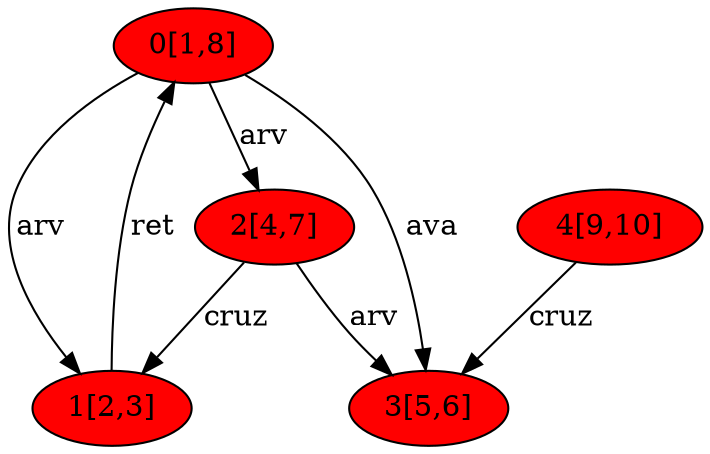 digraph G {
	//Nodes
	0[label = "0[1,8]" fillcolor="red", style="filled"];
	1[label = "1[2,3]" fillcolor="red", style="filled"];
	2[label = "2[4,7]" fillcolor="red", style="filled"];
	3[label = "3[5,6]" fillcolor="red", style="filled"];
	4[label = "4[9,10]" fillcolor="red", style="filled"];

	//Edges
	0 -> 1[label=arv];
	0 -> 2[label=arv];
	0 -> 3[label=ava];
	1 -> 0[label=ret];
	2 -> 1[label=cruz];
	2 -> 3[label=arv];
	4 -> 3[label=cruz];
}